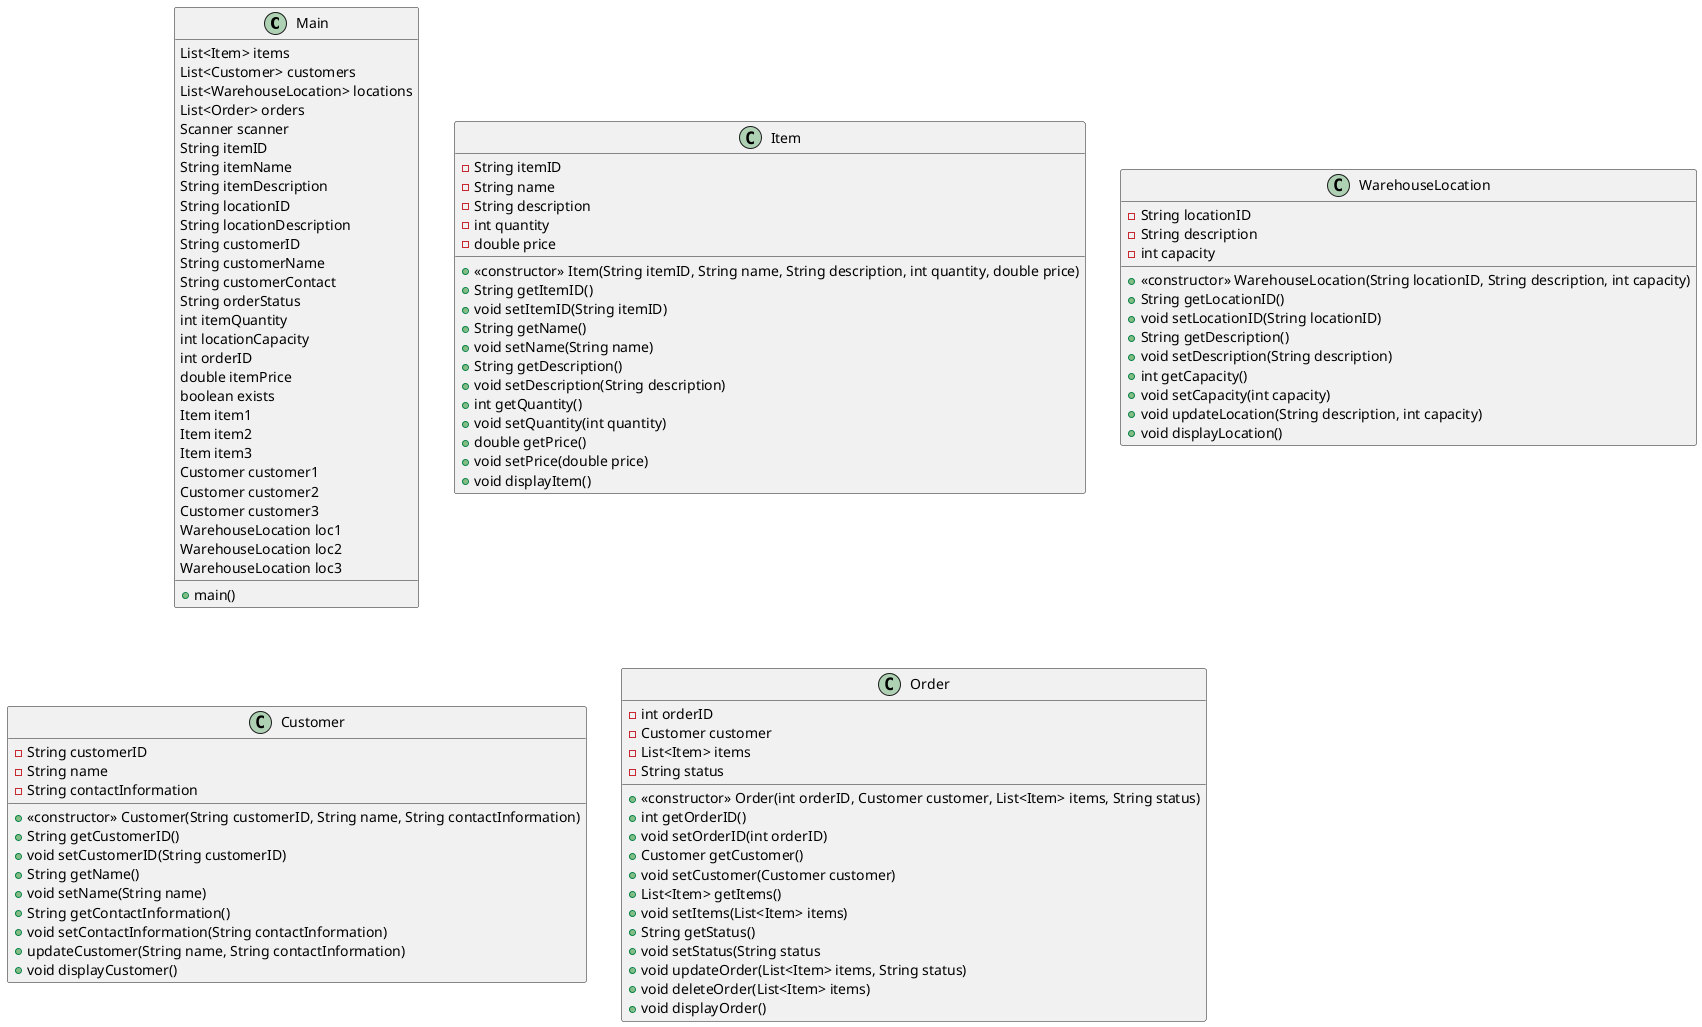 @startuml

Class Main {
    List<Item> items
    List<Customer> customers
    List<WarehouseLocation> locations
    List<Order> orders
    Scanner scanner
    String itemID
    String itemName
    String itemDescription
    String locationID
    String locationDescription
    String customerID
    String customerName
    String customerContact
    String orderStatus
    int itemQuantity
    int locationCapacity
    int orderID
    double itemPrice
    boolean exists
    Item item1
    Item item2
    Item item3
    Customer customer1
    Customer customer2
    Customer customer3
    WarehouseLocation loc1
    WarehouseLocation loc2
    WarehouseLocation loc3
    + main()
}

Class Item {
    - String itemID
    - String name
    - String description
    - int quantity
    - double price
    
    + <<constructor>> Item(String itemID, String name, String description, int quantity, double price)
    + String getItemID()
    + void setItemID(String itemID)
    +  String getName()
    + void setName(String name)
    + String getDescription()
    + void setDescription(String description)
    + int getQuantity()
    + void setQuantity(int quantity)
    + double getPrice()
    + void setPrice(double price)
    + void displayItem()
}

Class WarehouseLocation {
    - String locationID
    - String description
    - int capacity
    + <<constructor>> WarehouseLocation(String locationID, String description, int capacity)
    + String getLocationID()
    + void setLocationID(String locationID)
    + String getDescription()
    + void setDescription(String description)
    + int getCapacity()
    + void setCapacity(int capacity)
    + void updateLocation(String description, int capacity)
    + void displayLocation()

}

Class Customer {
    - String customerID
    - String name
    - String contactInformation
    + <<constructor>> Customer(String customerID, String name, String contactInformation)
    + String getCustomerID()
    + void setCustomerID(String customerID)
    + String getName()
    + void setName(String name)
    + String getContactInformation()
    + void setContactInformation(String contactInformation)
    + updateCustomer(String name, String contactInformation)
    + void displayCustomer()
}

Class Order {
    - int orderID
    - Customer customer
    - List<Item> items
    - String status
    + <<constructor>> Order(int orderID, Customer customer, List<Item> items, String status)
    + int getOrderID()
    + void setOrderID(int orderID)
    + Customer getCustomer()
    + void setCustomer(Customer customer)
    + List<Item> getItems()
    + void setItems(List<Item> items)
    + String getStatus()
    + void setStatus(String status
    + void updateOrder(List<Item> items, String status) 
    + void deleteOrder(List<Item> items)
    + void displayOrder()
}

@enduml